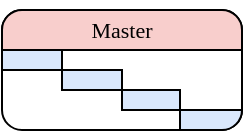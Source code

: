 <mxfile version="28.0.7">
  <diagram name="Page-1" id="b_SU7HQ5ytHzumC4b1QJ">
    <mxGraphModel dx="554" dy="335" grid="1" gridSize="10" guides="1" tooltips="1" connect="1" arrows="1" fold="1" page="1" pageScale="1" pageWidth="1169" pageHeight="827" math="0" shadow="0">
      <root>
        <mxCell id="0" />
        <mxCell id="1" parent="0" />
        <mxCell id="X2RAUeLbSHqUilS6K8jO-2" value="" style="rounded=1;whiteSpace=wrap;html=1;fontSize=13;fontFamily=Times New Roman;fontStyle=1;absoluteArcSize=1;container=0;" vertex="1" parent="1">
          <mxGeometry x="610" y="205" width="120" height="60" as="geometry" />
        </mxCell>
        <mxCell id="X2RAUeLbSHqUilS6K8jO-3" value="" style="verticalLabelPosition=bottom;verticalAlign=top;html=1;shape=mxgraph.basic.rect;fillColor2=none;strokeWidth=1;size=20;indent=5;strokeColor=default;align=center;fontFamily=Times New Roman;fontSize=12;fontColor=default;fillColor=#dae8fc;container=0;" vertex="1" parent="1">
          <mxGeometry x="670" y="245" width="30" height="10" as="geometry" />
        </mxCell>
        <mxCell id="X2RAUeLbSHqUilS6K8jO-4" value="" style="verticalLabelPosition=bottom;verticalAlign=top;html=1;shape=mxgraph.basic.rect;fillColor2=none;strokeWidth=1;size=20;indent=5;strokeColor=default;fillColor=#dae8fc;fontFamily=Times New Roman;container=0;" vertex="1" parent="1">
          <mxGeometry x="640" y="235" width="30" height="10" as="geometry" />
        </mxCell>
        <mxCell id="X2RAUeLbSHqUilS6K8jO-5" value="" style="verticalLabelPosition=bottom;verticalAlign=top;html=1;shape=mxgraph.basic.rect;fillColor2=none;strokeWidth=1;size=20;indent=5;fillColor=#f8cecc;strokeColor=default;right=1;bottom=1;topLeftStyle=rounded;topRightStyle=rounded;container=0;fontFamily=Times New Roman;" vertex="1" parent="1">
          <mxGeometry x="610" y="205" width="120" height="20" as="geometry" />
        </mxCell>
        <mxCell id="X2RAUeLbSHqUilS6K8jO-6" value="Master" style="text;html=1;align=center;verticalAlign=middle;whiteSpace=wrap;rounded=0;fontFamily=Times New Roman;container=0;fontSize=11;" vertex="1" parent="1">
          <mxGeometry x="640" y="200" width="60" height="30" as="geometry" />
        </mxCell>
        <mxCell id="X2RAUeLbSHqUilS6K8jO-7" value="" style="verticalLabelPosition=bottom;verticalAlign=top;html=1;shape=mxgraph.basic.rect;fillColor2=none;strokeWidth=1;size=20;indent=5;fillColor=#dae8fc;strokeColor=default;align=center;fontFamily=Times New Roman;fontSize=12;fontColor=default;container=0;" vertex="1" parent="1">
          <mxGeometry x="610" y="225" width="30" height="10" as="geometry" />
        </mxCell>
        <mxCell id="X2RAUeLbSHqUilS6K8jO-8" value="" style="verticalLabelPosition=bottom;verticalAlign=top;html=1;shape=mxgraph.basic.rect;fillColor2=none;strokeWidth=1;size=10;indent=0;bottomRightStyle=rounded;absoluteCornerSize=1;strokeColor=default;align=center;fontFamily=Times New Roman;fontSize=12;fontColor=default;fillColor=#dae8fc;container=0;right=1;bottom=1;" vertex="1" parent="1">
          <mxGeometry x="699" y="225" width="31" height="40" as="geometry" />
        </mxCell>
        <mxCell id="X2RAUeLbSHqUilS6K8jO-9" value="" style="verticalLabelPosition=bottom;verticalAlign=top;html=1;shape=mxgraph.basic.rect;fillColor2=none;strokeWidth=1;size=20;indent=5;left=1;strokeColor=#FFFFFF;" vertex="1" parent="1">
          <mxGeometry x="698" y="226" width="31" height="18" as="geometry" />
        </mxCell>
        <mxCell id="X2RAUeLbSHqUilS6K8jO-10" value="" style="verticalLabelPosition=bottom;verticalAlign=top;html=1;shape=mxgraph.basic.rect;fillColor2=none;strokeWidth=1;size=20;indent=5;top=1;strokeColor=#FFFFFF;" vertex="1" parent="1">
          <mxGeometry x="700" y="241" width="29" height="13" as="geometry" />
        </mxCell>
        <mxCell id="X2RAUeLbSHqUilS6K8jO-11" value="" style="verticalLabelPosition=bottom;verticalAlign=top;html=1;shape=mxgraph.basic.rect;fillColor2=none;strokeWidth=1;size=20;indent=5;top=0;strokeColor=#000000;right=0;left=0;fillColor=none;" vertex="1" parent="1">
          <mxGeometry x="699" y="242" width="31" height="13" as="geometry" />
        </mxCell>
      </root>
    </mxGraphModel>
  </diagram>
</mxfile>
